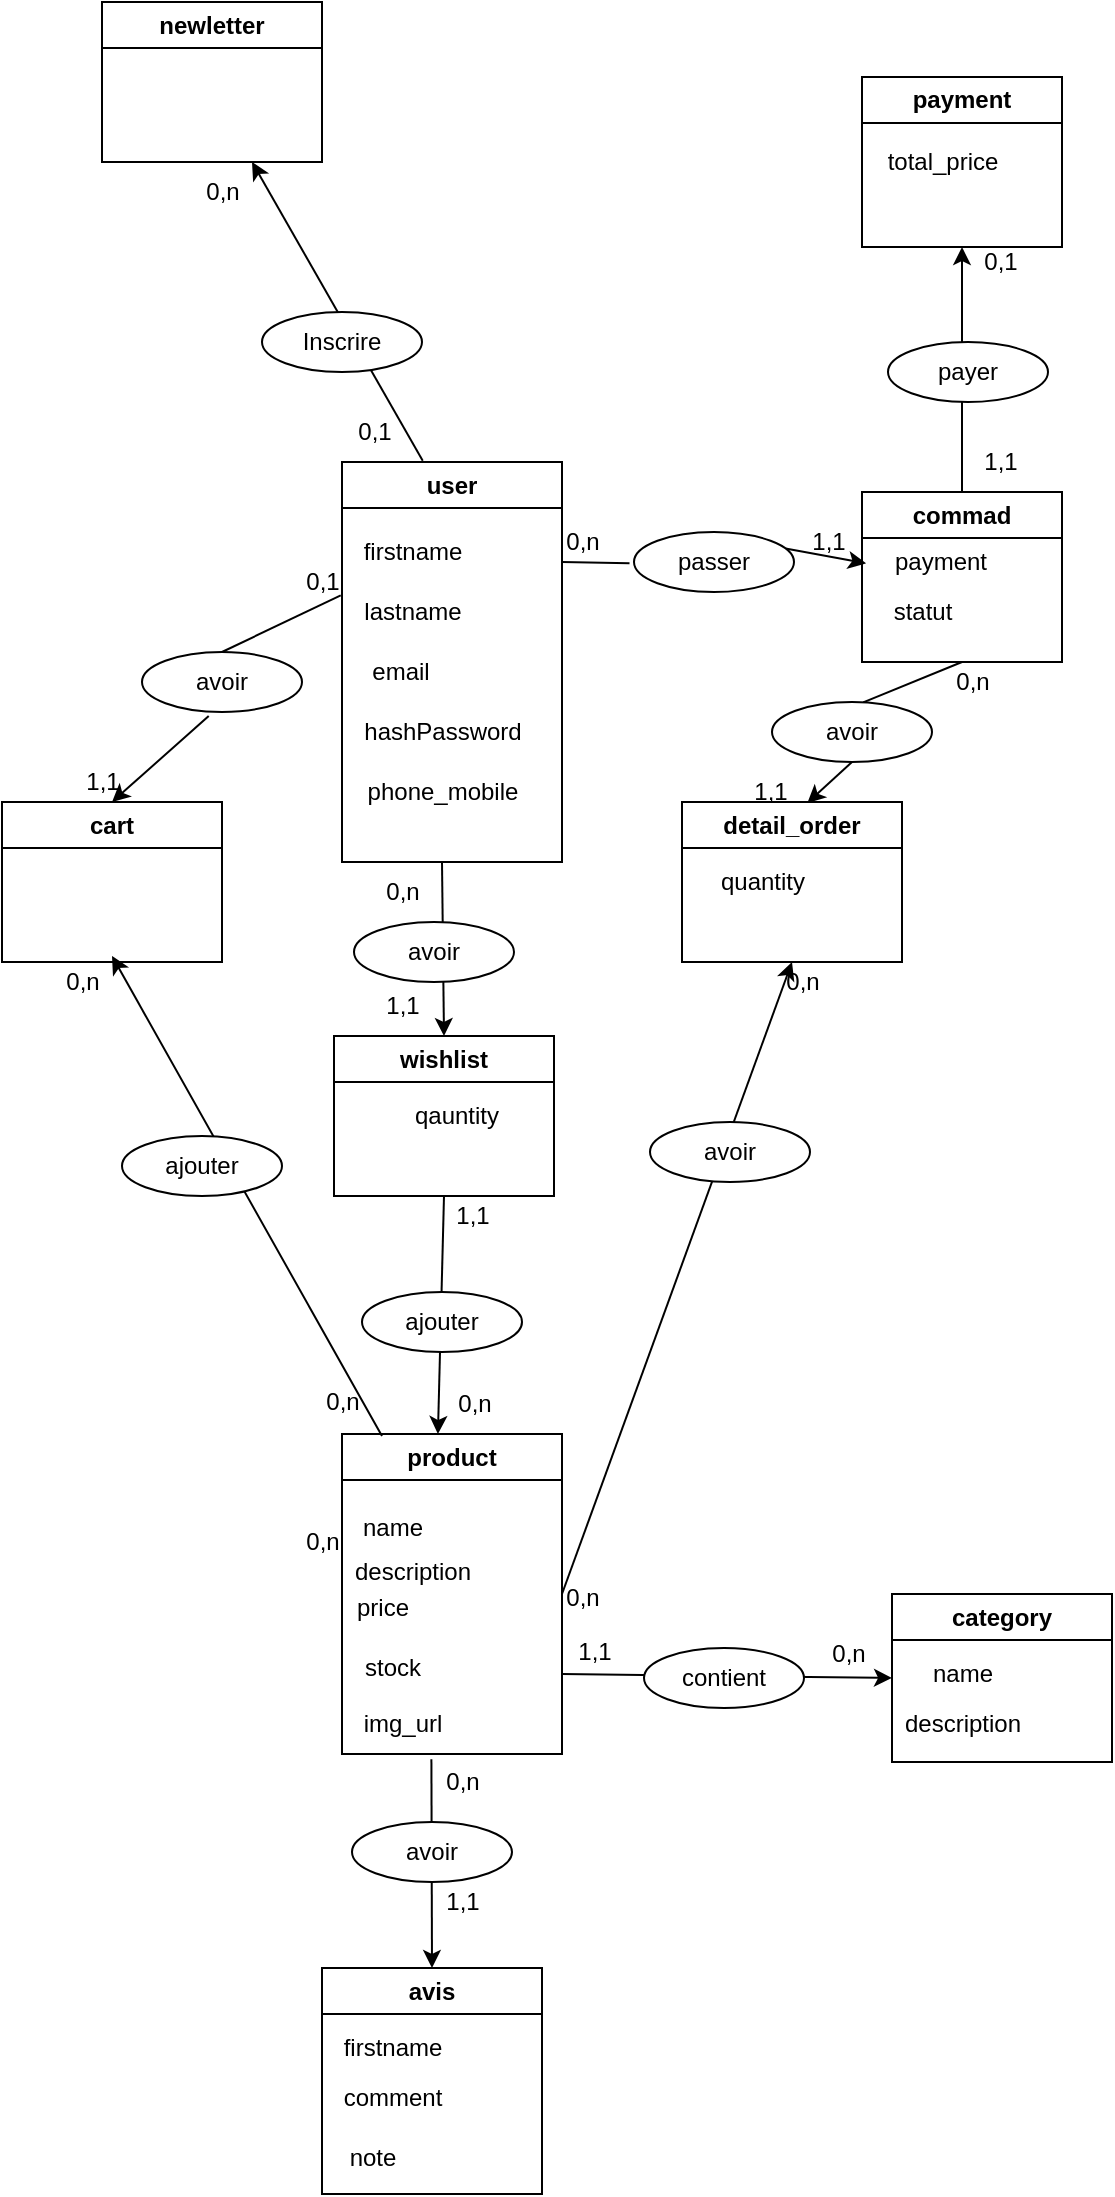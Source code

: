 <mxfile>
    <diagram id="CvfjHtEUOFNY8NPiG7nD" name="MCD">
        <mxGraphModel dx="406" dy="306" grid="1" gridSize="10" guides="1" tooltips="1" connect="1" arrows="1" fold="1" page="1" pageScale="1" pageWidth="850" pageHeight="1100" math="0" shadow="0">
            <root>
                <mxCell id="0"/>
                <mxCell id="1" parent="0"/>
                <mxCell id="Lv0Er9b2tTkbLk1As1dQ-1" value="user" style="swimlane;whiteSpace=wrap;html=1;" parent="1" vertex="1">
                    <mxGeometry x="341" y="230" width="110" height="200" as="geometry"/>
                </mxCell>
                <mxCell id="Lv0Er9b2tTkbLk1As1dQ-2" value="firstname" style="text;html=1;align=center;verticalAlign=middle;resizable=0;points=[];autosize=1;strokeColor=none;fillColor=none;" parent="Lv0Er9b2tTkbLk1As1dQ-1" vertex="1">
                    <mxGeometry y="30" width="70" height="30" as="geometry"/>
                </mxCell>
                <mxCell id="Lv0Er9b2tTkbLk1As1dQ-3" value="lastname" style="text;html=1;align=center;verticalAlign=middle;resizable=0;points=[];autosize=1;strokeColor=none;fillColor=none;" parent="Lv0Er9b2tTkbLk1As1dQ-1" vertex="1">
                    <mxGeometry y="60" width="70" height="30" as="geometry"/>
                </mxCell>
                <mxCell id="Lv0Er9b2tTkbLk1As1dQ-4" value="email" style="text;html=1;align=center;verticalAlign=middle;resizable=0;points=[];autosize=1;strokeColor=none;fillColor=none;" parent="Lv0Er9b2tTkbLk1As1dQ-1" vertex="1">
                    <mxGeometry x="4" y="90" width="50" height="30" as="geometry"/>
                </mxCell>
                <mxCell id="Lv0Er9b2tTkbLk1As1dQ-5" value="hashPassword" style="text;html=1;align=center;verticalAlign=middle;resizable=0;points=[];autosize=1;strokeColor=none;fillColor=none;" parent="Lv0Er9b2tTkbLk1As1dQ-1" vertex="1">
                    <mxGeometry y="120" width="100" height="30" as="geometry"/>
                </mxCell>
                <mxCell id="Lv0Er9b2tTkbLk1As1dQ-6" value="phone_mobile" style="text;html=1;align=center;verticalAlign=middle;resizable=0;points=[];autosize=1;strokeColor=none;fillColor=none;" parent="Lv0Er9b2tTkbLk1As1dQ-1" vertex="1">
                    <mxGeometry y="150" width="100" height="30" as="geometry"/>
                </mxCell>
                <mxCell id="Lv0Er9b2tTkbLk1As1dQ-7" value="newletter" style="swimlane;whiteSpace=wrap;html=1;startSize=23;" parent="1" vertex="1">
                    <mxGeometry x="221" width="110" height="80" as="geometry"/>
                </mxCell>
                <mxCell id="Lv0Er9b2tTkbLk1As1dQ-14" value="" style="endArrow=classic;html=1;exitX=0.367;exitY=-0.003;exitDx=0;exitDy=0;exitPerimeter=0;entryX=0.5;entryY=1;entryDx=0;entryDy=0;" parent="1" source="Lv0Er9b2tTkbLk1As1dQ-1" edge="1">
                    <mxGeometry width="50" height="50" relative="1" as="geometry">
                        <mxPoint x="311" y="130" as="sourcePoint"/>
                        <mxPoint x="296" y="80" as="targetPoint"/>
                    </mxGeometry>
                </mxCell>
                <mxCell id="Lv0Er9b2tTkbLk1As1dQ-16" value="0,1" style="text;html=1;align=center;verticalAlign=middle;resizable=0;points=[];autosize=1;strokeColor=none;fillColor=none;" parent="1" vertex="1">
                    <mxGeometry x="337" y="200" width="40" height="30" as="geometry"/>
                </mxCell>
                <mxCell id="Lv0Er9b2tTkbLk1As1dQ-17" value="0,n" style="text;html=1;align=center;verticalAlign=middle;resizable=0;points=[];autosize=1;strokeColor=none;fillColor=none;" parent="1" vertex="1">
                    <mxGeometry x="261" y="80" width="40" height="30" as="geometry"/>
                </mxCell>
                <mxCell id="Lv0Er9b2tTkbLk1As1dQ-20" value="commad" style="swimlane;whiteSpace=wrap;html=1;startSize=23;" parent="1" vertex="1">
                    <mxGeometry x="601" y="245" width="100" height="85" as="geometry"/>
                </mxCell>
                <mxCell id="Lv0Er9b2tTkbLk1As1dQ-21" value="payment" style="text;html=1;align=center;verticalAlign=middle;resizable=0;points=[];autosize=1;strokeColor=none;fillColor=none;" parent="1" vertex="1">
                    <mxGeometry x="605" y="265" width="70" height="30" as="geometry"/>
                </mxCell>
                <mxCell id="Lv0Er9b2tTkbLk1As1dQ-22" value="statut" style="text;html=1;align=center;verticalAlign=middle;resizable=0;points=[];autosize=1;strokeColor=none;fillColor=none;" parent="1" vertex="1">
                    <mxGeometry x="606" y="290" width="50" height="30" as="geometry"/>
                </mxCell>
                <mxCell id="Lv0Er9b2tTkbLk1As1dQ-24" value="" style="endArrow=classic;html=1;entryX=-0.028;entryY=0.522;entryDx=0;entryDy=0;entryPerimeter=0;exitX=1;exitY=0.25;exitDx=0;exitDy=0;startArrow=none;" parent="1" source="N1LRHJ8-8XwG6mAaGwfK-13" target="Lv0Er9b2tTkbLk1As1dQ-21" edge="1">
                    <mxGeometry width="50" height="50" relative="1" as="geometry">
                        <mxPoint x="371" y="350" as="sourcePoint"/>
                        <mxPoint x="421" y="300" as="targetPoint"/>
                    </mxGeometry>
                </mxCell>
                <mxCell id="Lv0Er9b2tTkbLk1As1dQ-25" value="detail_order" style="swimlane;whiteSpace=wrap;html=1;startSize=23;" parent="1" vertex="1">
                    <mxGeometry x="511" y="400" width="110" height="80" as="geometry"/>
                </mxCell>
                <mxCell id="Lv0Er9b2tTkbLk1As1dQ-26" value="0,n" style="text;html=1;align=center;verticalAlign=middle;resizable=0;points=[];autosize=1;strokeColor=none;fillColor=none;" parent="1" vertex="1">
                    <mxGeometry x="441" y="255" width="40" height="30" as="geometry"/>
                </mxCell>
                <mxCell id="TKvOoq7Yk5l7cbyG8qmb-8" value="" style="edgeStyle=none;html=1;exitX=0.5;exitY=0;exitDx=0;exitDy=0;entryX=0.5;entryY=1;entryDx=0;entryDy=0;" parent="1" source="Lv0Er9b2tTkbLk1As1dQ-20" target="TKvOoq7Yk5l7cbyG8qmb-7" edge="1">
                    <mxGeometry relative="1" as="geometry"/>
                </mxCell>
                <mxCell id="Lv0Er9b2tTkbLk1As1dQ-27" value="1,1" style="text;html=1;align=center;verticalAlign=middle;resizable=0;points=[];autosize=1;strokeColor=none;fillColor=none;" parent="1" vertex="1">
                    <mxGeometry x="564" y="255" width="40" height="30" as="geometry"/>
                </mxCell>
                <mxCell id="Lv0Er9b2tTkbLk1As1dQ-28" value="" style="endArrow=classic;html=1;entryX=0.57;entryY=0.006;entryDx=0;entryDy=0;exitX=0.5;exitY=1;exitDx=0;exitDy=0;entryPerimeter=0;startArrow=none;" parent="1" source="N1LRHJ8-8XwG6mAaGwfK-12" target="Lv0Er9b2tTkbLk1As1dQ-25" edge="1">
                    <mxGeometry width="50" height="50" relative="1" as="geometry">
                        <mxPoint x="371" y="440" as="sourcePoint"/>
                        <mxPoint x="421" y="390" as="targetPoint"/>
                    </mxGeometry>
                </mxCell>
                <mxCell id="Lv0Er9b2tTkbLk1As1dQ-29" value="quantity" style="text;html=1;align=center;verticalAlign=middle;resizable=0;points=[];autosize=1;strokeColor=none;fillColor=none;" parent="1" vertex="1">
                    <mxGeometry x="516" y="425" width="70" height="30" as="geometry"/>
                </mxCell>
                <mxCell id="Lv0Er9b2tTkbLk1As1dQ-30" value="0,n" style="text;html=1;align=center;verticalAlign=middle;resizable=0;points=[];autosize=1;strokeColor=none;fillColor=none;" parent="1" vertex="1">
                    <mxGeometry x="636" y="325" width="40" height="30" as="geometry"/>
                </mxCell>
                <mxCell id="Lv0Er9b2tTkbLk1As1dQ-31" value="1,1" style="text;html=1;align=center;verticalAlign=middle;resizable=0;points=[];autosize=1;strokeColor=none;fillColor=none;" parent="1" vertex="1">
                    <mxGeometry x="535" y="380" width="40" height="30" as="geometry"/>
                </mxCell>
                <mxCell id="Lv0Er9b2tTkbLk1As1dQ-32" value="wishlist" style="swimlane;whiteSpace=wrap;html=1;startSize=23;" parent="1" vertex="1">
                    <mxGeometry x="337" y="517" width="110" height="80" as="geometry"/>
                </mxCell>
                <mxCell id="Lv0Er9b2tTkbLk1As1dQ-33" value="" style="endArrow=classic;html=1;entryX=0.5;entryY=0;entryDx=0;entryDy=0;" parent="1" target="Lv0Er9b2tTkbLk1As1dQ-32" edge="1">
                    <mxGeometry width="50" height="50" relative="1" as="geometry">
                        <mxPoint x="391" y="430" as="sourcePoint"/>
                        <mxPoint x="421" y="270" as="targetPoint"/>
                    </mxGeometry>
                </mxCell>
                <mxCell id="Lv0Er9b2tTkbLk1As1dQ-34" value="0,n" style="text;html=1;align=center;verticalAlign=middle;resizable=0;points=[];autosize=1;strokeColor=none;fillColor=none;" parent="1" vertex="1">
                    <mxGeometry x="351" y="430" width="40" height="30" as="geometry"/>
                </mxCell>
                <mxCell id="Lv0Er9b2tTkbLk1As1dQ-35" value="1,1" style="text;html=1;align=center;verticalAlign=middle;resizable=0;points=[];autosize=1;strokeColor=none;fillColor=none;" parent="1" vertex="1">
                    <mxGeometry x="351" y="487" width="40" height="30" as="geometry"/>
                </mxCell>
                <mxCell id="Lv0Er9b2tTkbLk1As1dQ-36" value="qauntity" style="text;html=1;align=center;verticalAlign=middle;resizable=0;points=[];autosize=1;strokeColor=none;fillColor=none;" parent="1" vertex="1">
                    <mxGeometry x="363" y="542" width="70" height="30" as="geometry"/>
                </mxCell>
                <mxCell id="Lv0Er9b2tTkbLk1As1dQ-37" value="product" style="swimlane;whiteSpace=wrap;html=1;startSize=23;" parent="1" vertex="1">
                    <mxGeometry x="341" y="716" width="110" height="160" as="geometry"/>
                </mxCell>
                <mxCell id="Lv0Er9b2tTkbLk1As1dQ-40" value="description" style="text;html=1;align=center;verticalAlign=middle;resizable=0;points=[];autosize=1;strokeColor=none;fillColor=none;" parent="Lv0Er9b2tTkbLk1As1dQ-37" vertex="1">
                    <mxGeometry x="-5" y="54" width="80" height="30" as="geometry"/>
                </mxCell>
                <mxCell id="Lv0Er9b2tTkbLk1As1dQ-41" value="price" style="text;html=1;align=center;verticalAlign=middle;resizable=0;points=[];autosize=1;strokeColor=none;fillColor=none;" parent="Lv0Er9b2tTkbLk1As1dQ-37" vertex="1">
                    <mxGeometry x="-5" y="72" width="50" height="30" as="geometry"/>
                </mxCell>
                <mxCell id="Lv0Er9b2tTkbLk1As1dQ-38" value="" style="endArrow=classic;html=1;exitX=0.5;exitY=1;exitDx=0;exitDy=0;entryX=0.436;entryY=0;entryDx=0;entryDy=0;entryPerimeter=0;" parent="1" source="Lv0Er9b2tTkbLk1As1dQ-32" target="Lv0Er9b2tTkbLk1As1dQ-37" edge="1">
                    <mxGeometry width="50" height="50" relative="1" as="geometry">
                        <mxPoint x="465" y="587" as="sourcePoint"/>
                        <mxPoint x="435" y="687" as="targetPoint"/>
                    </mxGeometry>
                </mxCell>
                <mxCell id="Lv0Er9b2tTkbLk1As1dQ-39" value="name" style="text;html=1;align=center;verticalAlign=middle;resizable=0;points=[];autosize=1;strokeColor=none;fillColor=none;" parent="1" vertex="1">
                    <mxGeometry x="341" y="748" width="50" height="30" as="geometry"/>
                </mxCell>
                <mxCell id="Lv0Er9b2tTkbLk1As1dQ-43" value="stock" style="text;html=1;align=center;verticalAlign=middle;resizable=0;points=[];autosize=1;strokeColor=none;fillColor=none;" parent="1" vertex="1">
                    <mxGeometry x="341" y="818" width="50" height="30" as="geometry"/>
                </mxCell>
                <mxCell id="Lv0Er9b2tTkbLk1As1dQ-44" value="img_url" style="text;html=1;align=center;verticalAlign=middle;resizable=0;points=[];autosize=1;strokeColor=none;fillColor=none;" parent="1" vertex="1">
                    <mxGeometry x="341" y="846" width="60" height="30" as="geometry"/>
                </mxCell>
                <mxCell id="Lv0Er9b2tTkbLk1As1dQ-45" value="" style="endArrow=classic;html=1;exitX=1;exitY=0.5;exitDx=0;exitDy=0;entryX=0.5;entryY=1;entryDx=0;entryDy=0;" parent="1" source="Lv0Er9b2tTkbLk1As1dQ-37" target="Lv0Er9b2tTkbLk1As1dQ-25" edge="1">
                    <mxGeometry width="50" height="50" relative="1" as="geometry">
                        <mxPoint x="371" y="530" as="sourcePoint"/>
                        <mxPoint x="421" y="480" as="targetPoint"/>
                    </mxGeometry>
                </mxCell>
                <mxCell id="Lv0Er9b2tTkbLk1As1dQ-46" value="1,1" style="text;html=1;align=center;verticalAlign=middle;resizable=0;points=[];autosize=1;strokeColor=none;fillColor=none;" parent="1" vertex="1">
                    <mxGeometry x="386" y="592" width="40" height="30" as="geometry"/>
                </mxCell>
                <mxCell id="Lv0Er9b2tTkbLk1As1dQ-47" value="0,n" style="text;html=1;align=center;verticalAlign=middle;resizable=0;points=[];autosize=1;strokeColor=none;fillColor=none;" parent="1" vertex="1">
                    <mxGeometry x="387" y="686" width="40" height="30" as="geometry"/>
                </mxCell>
                <mxCell id="Lv0Er9b2tTkbLk1As1dQ-48" value="0,n" style="text;html=1;align=center;verticalAlign=middle;resizable=0;points=[];autosize=1;strokeColor=none;fillColor=none;" parent="1" vertex="1">
                    <mxGeometry x="441" y="783" width="40" height="30" as="geometry"/>
                </mxCell>
                <mxCell id="Lv0Er9b2tTkbLk1As1dQ-49" value="0,n" style="text;html=1;align=center;verticalAlign=middle;resizable=0;points=[];autosize=1;strokeColor=none;fillColor=none;" parent="1" vertex="1">
                    <mxGeometry x="551" y="475" width="40" height="30" as="geometry"/>
                </mxCell>
                <mxCell id="Lv0Er9b2tTkbLk1As1dQ-53" value="cart" style="swimlane;whiteSpace=wrap;html=1;startSize=23;" parent="1" vertex="1">
                    <mxGeometry x="171" y="400" width="110" height="80" as="geometry"/>
                </mxCell>
                <mxCell id="Lv0Er9b2tTkbLk1As1dQ-54" value="" style="endArrow=classic;html=1;entryX=0.5;entryY=0;entryDx=0;entryDy=0;exitX=0.417;exitY=1.067;exitDx=0;exitDy=0;exitPerimeter=0;startArrow=none;" parent="1" source="N1LRHJ8-8XwG6mAaGwfK-14" target="Lv0Er9b2tTkbLk1As1dQ-53" edge="1">
                    <mxGeometry width="50" height="50" relative="1" as="geometry">
                        <mxPoint x="371" y="540" as="sourcePoint"/>
                        <mxPoint x="421" y="490" as="targetPoint"/>
                    </mxGeometry>
                </mxCell>
                <mxCell id="Lv0Er9b2tTkbLk1As1dQ-55" value="0,1" style="text;html=1;align=center;verticalAlign=middle;resizable=0;points=[];autosize=1;strokeColor=none;fillColor=none;" parent="1" vertex="1">
                    <mxGeometry x="311" y="275" width="40" height="30" as="geometry"/>
                </mxCell>
                <mxCell id="Lv0Er9b2tTkbLk1As1dQ-56" value="1,1" style="text;html=1;align=center;verticalAlign=middle;resizable=0;points=[];autosize=1;strokeColor=none;fillColor=none;" parent="1" vertex="1">
                    <mxGeometry x="201" y="375" width="40" height="30" as="geometry"/>
                </mxCell>
                <mxCell id="Lv0Er9b2tTkbLk1As1dQ-58" value="" style="endArrow=classic;html=1;entryX=0.5;entryY=1;entryDx=0;entryDy=0;" parent="1" edge="1">
                    <mxGeometry width="50" height="50" relative="1" as="geometry">
                        <mxPoint x="361" y="717" as="sourcePoint"/>
                        <mxPoint x="226" y="477" as="targetPoint"/>
                    </mxGeometry>
                </mxCell>
                <mxCell id="Lv0Er9b2tTkbLk1As1dQ-59" value="0,n" style="text;html=1;align=center;verticalAlign=middle;resizable=0;points=[];autosize=1;strokeColor=none;fillColor=none;" parent="1" vertex="1">
                    <mxGeometry x="321" y="685" width="40" height="30" as="geometry"/>
                </mxCell>
                <mxCell id="Lv0Er9b2tTkbLk1As1dQ-60" value="0,n" style="text;html=1;align=center;verticalAlign=middle;resizable=0;points=[];autosize=1;strokeColor=none;fillColor=none;" parent="1" vertex="1">
                    <mxGeometry x="191" y="475" width="40" height="30" as="geometry"/>
                </mxCell>
                <mxCell id="Lv0Er9b2tTkbLk1As1dQ-65" value="0,n" style="text;html=1;align=center;verticalAlign=middle;resizable=0;points=[];autosize=1;strokeColor=none;fillColor=none;" parent="1" vertex="1">
                    <mxGeometry x="311" y="755" width="40" height="30" as="geometry"/>
                </mxCell>
                <mxCell id="Lv0Er9b2tTkbLk1As1dQ-67" value="avis" style="swimlane;whiteSpace=wrap;html=1;startSize=23;" parent="1" vertex="1">
                    <mxGeometry x="331" y="983" width="110" height="113" as="geometry"/>
                </mxCell>
                <mxCell id="Lv0Er9b2tTkbLk1As1dQ-72" value="firstname" style="text;html=1;align=center;verticalAlign=middle;resizable=0;points=[];autosize=1;strokeColor=none;fillColor=none;" parent="Lv0Er9b2tTkbLk1As1dQ-67" vertex="1">
                    <mxGeometry y="25" width="70" height="30" as="geometry"/>
                </mxCell>
                <mxCell id="Lv0Er9b2tTkbLk1As1dQ-73" value="comment" style="text;html=1;align=center;verticalAlign=middle;resizable=0;points=[];autosize=1;strokeColor=none;fillColor=none;" parent="Lv0Er9b2tTkbLk1As1dQ-67" vertex="1">
                    <mxGeometry y="50" width="70" height="30" as="geometry"/>
                </mxCell>
                <mxCell id="Lv0Er9b2tTkbLk1As1dQ-74" value="note" style="text;html=1;align=center;verticalAlign=middle;resizable=0;points=[];autosize=1;strokeColor=none;fillColor=none;" parent="Lv0Er9b2tTkbLk1As1dQ-67" vertex="1">
                    <mxGeometry y="80" width="50" height="30" as="geometry"/>
                </mxCell>
                <mxCell id="Lv0Er9b2tTkbLk1As1dQ-69" value="" style="endArrow=classic;html=1;exitX=0.745;exitY=1.089;exitDx=0;exitDy=0;exitPerimeter=0;entryX=0.5;entryY=0;entryDx=0;entryDy=0;" parent="1" source="Lv0Er9b2tTkbLk1As1dQ-44" target="Lv0Er9b2tTkbLk1As1dQ-67" edge="1">
                    <mxGeometry width="50" height="50" relative="1" as="geometry">
                        <mxPoint x="371" y="1020" as="sourcePoint"/>
                        <mxPoint x="421" y="970" as="targetPoint"/>
                    </mxGeometry>
                </mxCell>
                <mxCell id="Lv0Er9b2tTkbLk1As1dQ-70" value="0,n" style="text;html=1;align=center;verticalAlign=middle;resizable=0;points=[];autosize=1;strokeColor=none;fillColor=none;" parent="1" vertex="1">
                    <mxGeometry x="381" y="875" width="40" height="30" as="geometry"/>
                </mxCell>
                <mxCell id="Lv0Er9b2tTkbLk1As1dQ-71" value="1,1" style="text;html=1;align=center;verticalAlign=middle;resizable=0;points=[];autosize=1;strokeColor=none;fillColor=none;" parent="1" vertex="1">
                    <mxGeometry x="381" y="935" width="40" height="30" as="geometry"/>
                </mxCell>
                <mxCell id="2" value="category" style="swimlane;whiteSpace=wrap;html=1;startSize=23;" parent="1" vertex="1">
                    <mxGeometry x="616" y="796" width="110" height="84" as="geometry"/>
                </mxCell>
                <mxCell id="3" value="name" style="text;html=1;align=center;verticalAlign=middle;resizable=0;points=[];autosize=1;strokeColor=none;fillColor=none;" parent="2" vertex="1">
                    <mxGeometry x="10" y="25" width="50" height="30" as="geometry"/>
                </mxCell>
                <mxCell id="4" value="description" style="text;html=1;align=center;verticalAlign=middle;resizable=0;points=[];autosize=1;strokeColor=none;fillColor=none;" parent="2" vertex="1">
                    <mxGeometry x="-5" y="50" width="80" height="30" as="geometry"/>
                </mxCell>
                <mxCell id="6" value="" style="endArrow=classic;html=1;entryX=0;entryY=0.5;entryDx=0;entryDy=0;exitX=1;exitY=0.75;exitDx=0;exitDy=0;" parent="1" source="Lv0Er9b2tTkbLk1As1dQ-37" target="2" edge="1">
                    <mxGeometry width="50" height="50" relative="1" as="geometry">
                        <mxPoint x="361" y="900" as="sourcePoint"/>
                        <mxPoint x="411" y="850" as="targetPoint"/>
                    </mxGeometry>
                </mxCell>
                <mxCell id="7" value="0,n" style="text;html=1;align=center;verticalAlign=middle;resizable=0;points=[];autosize=1;strokeColor=none;fillColor=none;" parent="1" vertex="1">
                    <mxGeometry x="574" y="811" width="40" height="30" as="geometry"/>
                </mxCell>
                <mxCell id="0WFxUsDukGwvjca6wQdN-7" value="1,1" style="text;html=1;align=center;verticalAlign=middle;resizable=0;points=[];autosize=1;strokeColor=none;fillColor=none;" parent="1" vertex="1">
                    <mxGeometry x="447" y="810" width="40" height="30" as="geometry"/>
                </mxCell>
                <mxCell id="N1LRHJ8-8XwG6mAaGwfK-7" value="avoir" style="ellipse;whiteSpace=wrap;html=1;" parent="1" vertex="1">
                    <mxGeometry x="346" y="910" width="80" height="30" as="geometry"/>
                </mxCell>
                <mxCell id="N1LRHJ8-8XwG6mAaGwfK-9" value="ajouter" style="ellipse;whiteSpace=wrap;html=1;" parent="1" vertex="1">
                    <mxGeometry x="231" y="567" width="80" height="30" as="geometry"/>
                </mxCell>
                <mxCell id="N1LRHJ8-8XwG6mAaGwfK-10" value="ajouter" style="ellipse;whiteSpace=wrap;html=1;" parent="1" vertex="1">
                    <mxGeometry x="351" y="645" width="80" height="30" as="geometry"/>
                </mxCell>
                <mxCell id="N1LRHJ8-8XwG6mAaGwfK-11" value="avoir" style="ellipse;whiteSpace=wrap;html=1;" parent="1" vertex="1">
                    <mxGeometry x="495" y="560" width="80" height="30" as="geometry"/>
                </mxCell>
                <mxCell id="N1LRHJ8-8XwG6mAaGwfK-15" value="Inscrire" style="ellipse;whiteSpace=wrap;html=1;" parent="1" vertex="1">
                    <mxGeometry x="301" y="155" width="80" height="30" as="geometry"/>
                </mxCell>
                <mxCell id="N1LRHJ8-8XwG6mAaGwfK-16" value="" style="endArrow=none;html=1;entryX=0.5;entryY=0;entryDx=0;entryDy=0;exitX=-0.009;exitY=0.222;exitDx=0;exitDy=0;exitPerimeter=0;" parent="1" source="Lv0Er9b2tTkbLk1As1dQ-3" target="N1LRHJ8-8XwG6mAaGwfK-14" edge="1">
                    <mxGeometry width="50" height="50" relative="1" as="geometry">
                        <mxPoint x="340.37" y="296.66" as="sourcePoint"/>
                        <mxPoint x="226" y="400" as="targetPoint"/>
                    </mxGeometry>
                </mxCell>
                <mxCell id="N1LRHJ8-8XwG6mAaGwfK-14" value="avoir" style="ellipse;whiteSpace=wrap;html=1;" parent="1" vertex="1">
                    <mxGeometry x="241" y="325" width="80" height="30" as="geometry"/>
                </mxCell>
                <mxCell id="N1LRHJ8-8XwG6mAaGwfK-18" value="" style="endArrow=none;html=1;entryX=-0.028;entryY=0.522;entryDx=0;entryDy=0;entryPerimeter=0;exitX=1;exitY=0.25;exitDx=0;exitDy=0;" parent="1" source="Lv0Er9b2tTkbLk1As1dQ-1" target="N1LRHJ8-8XwG6mAaGwfK-13" edge="1">
                    <mxGeometry width="50" height="50" relative="1" as="geometry">
                        <mxPoint x="451" y="280" as="sourcePoint"/>
                        <mxPoint x="603.04" y="280.66" as="targetPoint"/>
                    </mxGeometry>
                </mxCell>
                <mxCell id="N1LRHJ8-8XwG6mAaGwfK-13" value="passer" style="ellipse;whiteSpace=wrap;html=1;" parent="1" vertex="1">
                    <mxGeometry x="487" y="265" width="80" height="30" as="geometry"/>
                </mxCell>
                <mxCell id="N1LRHJ8-8XwG6mAaGwfK-19" value="" style="endArrow=none;html=1;entryX=0.57;entryY=0.006;entryDx=0;entryDy=0;exitX=0.5;exitY=1;exitDx=0;exitDy=0;entryPerimeter=0;" parent="1" source="Lv0Er9b2tTkbLk1As1dQ-20" target="N1LRHJ8-8XwG6mAaGwfK-12" edge="1">
                    <mxGeometry width="50" height="50" relative="1" as="geometry">
                        <mxPoint x="651" y="330" as="sourcePoint"/>
                        <mxPoint x="573.7" y="400.48" as="targetPoint"/>
                    </mxGeometry>
                </mxCell>
                <mxCell id="N1LRHJ8-8XwG6mAaGwfK-12" value="avoir" style="ellipse;whiteSpace=wrap;html=1;" parent="1" vertex="1">
                    <mxGeometry x="556" y="350" width="80" height="30" as="geometry"/>
                </mxCell>
                <mxCell id="N1LRHJ8-8XwG6mAaGwfK-21" value="contient" style="ellipse;whiteSpace=wrap;html=1;" parent="1" vertex="1">
                    <mxGeometry x="492" y="823" width="80" height="30" as="geometry"/>
                </mxCell>
                <mxCell id="N1LRHJ8-8XwG6mAaGwfK-22" value="avoir" style="ellipse;whiteSpace=wrap;html=1;" parent="1" vertex="1">
                    <mxGeometry x="347" y="460" width="80" height="30" as="geometry"/>
                </mxCell>
                <mxCell id="TKvOoq7Yk5l7cbyG8qmb-7" value="payment" style="swimlane;whiteSpace=wrap;html=1;startSize=23;" parent="1" vertex="1">
                    <mxGeometry x="601" y="37.5" width="100" height="85" as="geometry"/>
                </mxCell>
                <mxCell id="TKvOoq7Yk5l7cbyG8qmb-13" value="total_price" style="text;html=1;align=center;verticalAlign=middle;resizable=0;points=[];autosize=1;strokeColor=none;fillColor=none;" parent="TKvOoq7Yk5l7cbyG8qmb-7" vertex="1">
                    <mxGeometry y="27.5" width="80" height="30" as="geometry"/>
                </mxCell>
                <mxCell id="TKvOoq7Yk5l7cbyG8qmb-9" value="payer" style="ellipse;whiteSpace=wrap;html=1;" parent="1" vertex="1">
                    <mxGeometry x="614" y="170" width="80" height="30" as="geometry"/>
                </mxCell>
                <mxCell id="TKvOoq7Yk5l7cbyG8qmb-10" value="1,1" style="text;html=1;align=center;verticalAlign=middle;resizable=0;points=[];autosize=1;strokeColor=none;fillColor=none;" parent="1" vertex="1">
                    <mxGeometry x="650" y="215" width="40" height="30" as="geometry"/>
                </mxCell>
                <mxCell id="TKvOoq7Yk5l7cbyG8qmb-12" value="0,1" style="text;html=1;align=center;verticalAlign=middle;resizable=0;points=[];autosize=1;strokeColor=none;fillColor=none;" parent="1" vertex="1">
                    <mxGeometry x="650" y="115" width="40" height="30" as="geometry"/>
                </mxCell>
            </root>
        </mxGraphModel>
    </diagram>
    <diagram name="MPD" id="3AWbEABawdYKvhhRtkfU">
        <mxGraphModel dx="406" dy="306" grid="1" gridSize="10" guides="1" tooltips="1" connect="1" arrows="1" fold="1" page="1" pageScale="1" pageWidth="850" pageHeight="1100" math="0" shadow="0">
            <root>
                <mxCell id="6nwYWtiXRFRDtBGKJxEg-0"/>
                <mxCell id="6nwYWtiXRFRDtBGKJxEg-1" parent="6nwYWtiXRFRDtBGKJxEg-0"/>
                <mxCell id="6nwYWtiXRFRDtBGKJxEg-2" value="user" style="swimlane;whiteSpace=wrap;html=1;" parent="6nwYWtiXRFRDtBGKJxEg-1" vertex="1">
                    <mxGeometry x="300" y="235" width="110" height="200" as="geometry"/>
                </mxCell>
                <mxCell id="6nwYWtiXRFRDtBGKJxEg-3" value="firstname" style="text;html=1;align=center;verticalAlign=middle;resizable=0;points=[];autosize=1;strokeColor=none;fillColor=none;" parent="6nwYWtiXRFRDtBGKJxEg-2" vertex="1">
                    <mxGeometry y="45" width="70" height="30" as="geometry"/>
                </mxCell>
                <mxCell id="6nwYWtiXRFRDtBGKJxEg-4" value="lastname" style="text;html=1;align=center;verticalAlign=middle;resizable=0;points=[];autosize=1;strokeColor=none;fillColor=none;" parent="6nwYWtiXRFRDtBGKJxEg-2" vertex="1">
                    <mxGeometry y="70" width="70" height="30" as="geometry"/>
                </mxCell>
                <mxCell id="6nwYWtiXRFRDtBGKJxEg-5" value="email" style="text;html=1;align=center;verticalAlign=middle;resizable=0;points=[];autosize=1;strokeColor=none;fillColor=none;" parent="6nwYWtiXRFRDtBGKJxEg-2" vertex="1">
                    <mxGeometry x="1" y="94" width="50" height="30" as="geometry"/>
                </mxCell>
                <mxCell id="6nwYWtiXRFRDtBGKJxEg-6" value="hashPassword" style="text;html=1;align=center;verticalAlign=middle;resizable=0;points=[];autosize=1;strokeColor=none;fillColor=none;" parent="6nwYWtiXRFRDtBGKJxEg-2" vertex="1">
                    <mxGeometry y="120" width="100" height="30" as="geometry"/>
                </mxCell>
                <mxCell id="6nwYWtiXRFRDtBGKJxEg-7" value="phone_mobile" style="text;html=1;align=center;verticalAlign=middle;resizable=0;points=[];autosize=1;strokeColor=none;fillColor=none;" parent="6nwYWtiXRFRDtBGKJxEg-2" vertex="1">
                    <mxGeometry y="150" width="100" height="30" as="geometry"/>
                </mxCell>
                <mxCell id="KrLnZW23wrya4tjryXH2-14" value="id" style="text;html=1;align=center;verticalAlign=middle;resizable=0;points=[];autosize=1;strokeColor=none;fillColor=none;" parent="6nwYWtiXRFRDtBGKJxEg-2" vertex="1">
                    <mxGeometry y="25" width="30" height="30" as="geometry"/>
                </mxCell>
                <mxCell id="6nwYWtiXRFRDtBGKJxEg-8" value="newletter" style="swimlane;whiteSpace=wrap;html=1;startSize=23;" parent="6nwYWtiXRFRDtBGKJxEg-1" vertex="1">
                    <mxGeometry x="200" y="5" width="110" height="120" as="geometry"/>
                </mxCell>
                <mxCell id="KrLnZW23wrya4tjryXH2-18" value="id" style="text;html=1;align=center;verticalAlign=middle;resizable=0;points=[];autosize=1;strokeColor=none;fillColor=none;" parent="6nwYWtiXRFRDtBGKJxEg-8" vertex="1">
                    <mxGeometry x="10" y="35" width="30" height="30" as="geometry"/>
                </mxCell>
                <mxCell id="6nwYWtiXRFRDtBGKJxEg-20" value="command" style="swimlane;whiteSpace=wrap;html=1;startSize=23;" parent="6nwYWtiXRFRDtBGKJxEg-1" vertex="1">
                    <mxGeometry x="480" y="252" width="100" height="98" as="geometry"/>
                </mxCell>
                <mxCell id="Nch3IXGT_WikVMm_Mk6D-3" value="payment_id" style="text;html=1;align=center;verticalAlign=middle;resizable=0;points=[];autosize=1;strokeColor=none;fillColor=none;" parent="6nwYWtiXRFRDtBGKJxEg-20" vertex="1">
                    <mxGeometry y="68" width="90" height="30" as="geometry"/>
                </mxCell>
                <mxCell id="6nwYWtiXRFRDtBGKJxEg-21" value="payment" style="text;html=1;align=center;verticalAlign=middle;resizable=0;points=[];autosize=1;strokeColor=none;fillColor=none;" parent="6nwYWtiXRFRDtBGKJxEg-1" vertex="1">
                    <mxGeometry x="484" y="283" width="70" height="30" as="geometry"/>
                </mxCell>
                <mxCell id="6nwYWtiXRFRDtBGKJxEg-22" value="statut" style="text;html=1;align=center;verticalAlign=middle;resizable=0;points=[];autosize=1;strokeColor=none;fillColor=none;" parent="6nwYWtiXRFRDtBGKJxEg-1" vertex="1">
                    <mxGeometry x="485" y="304" width="50" height="30" as="geometry"/>
                </mxCell>
                <mxCell id="6nwYWtiXRFRDtBGKJxEg-24" value="detail_order" style="swimlane;whiteSpace=wrap;html=1;startSize=23;" parent="6nwYWtiXRFRDtBGKJxEg-1" vertex="1">
                    <mxGeometry x="470" y="408" width="110" height="80" as="geometry"/>
                </mxCell>
                <mxCell id="KrLnZW23wrya4tjryXH2-10" value="id" style="text;html=1;align=center;verticalAlign=middle;resizable=0;points=[];autosize=1;strokeColor=none;fillColor=none;" parent="6nwYWtiXRFRDtBGKJxEg-24" vertex="1">
                    <mxGeometry x="10" y="25" width="30" height="30" as="geometry"/>
                </mxCell>
                <mxCell id="6nwYWtiXRFRDtBGKJxEg-28" value="quantity" style="text;html=1;align=center;verticalAlign=middle;resizable=0;points=[];autosize=1;strokeColor=none;fillColor=none;" parent="6nwYWtiXRFRDtBGKJxEg-1" vertex="1">
                    <mxGeometry x="475" y="452" width="70" height="30" as="geometry"/>
                </mxCell>
                <mxCell id="6nwYWtiXRFRDtBGKJxEg-31" value="wishlist" style="swimlane;whiteSpace=wrap;html=1;startSize=23;" parent="6nwYWtiXRFRDtBGKJxEg-1" vertex="1">
                    <mxGeometry x="296" y="522" width="110" height="80" as="geometry"/>
                </mxCell>
                <mxCell id="KrLnZW23wrya4tjryXH2-8" value="id" style="text;html=1;align=center;verticalAlign=middle;resizable=0;points=[];autosize=1;strokeColor=none;fillColor=none;" parent="6nwYWtiXRFRDtBGKJxEg-31" vertex="1">
                    <mxGeometry x="9" y="25" width="30" height="30" as="geometry"/>
                </mxCell>
                <mxCell id="6nwYWtiXRFRDtBGKJxEg-32" value="" style="endArrow=classic;html=1;entryX=0.5;entryY=0;entryDx=0;entryDy=0;" parent="6nwYWtiXRFRDtBGKJxEg-1" target="6nwYWtiXRFRDtBGKJxEg-31" edge="1">
                    <mxGeometry width="50" height="50" relative="1" as="geometry">
                        <mxPoint x="350" y="435" as="sourcePoint"/>
                        <mxPoint x="380" y="275" as="targetPoint"/>
                    </mxGeometry>
                </mxCell>
                <mxCell id="6nwYWtiXRFRDtBGKJxEg-33" value="0,n" style="text;html=1;align=center;verticalAlign=middle;resizable=0;points=[];autosize=1;strokeColor=none;fillColor=none;" parent="6nwYWtiXRFRDtBGKJxEg-1" vertex="1">
                    <mxGeometry x="310" y="435" width="40" height="30" as="geometry"/>
                </mxCell>
                <mxCell id="6nwYWtiXRFRDtBGKJxEg-34" value="1,1" style="text;html=1;align=center;verticalAlign=middle;resizable=0;points=[];autosize=1;strokeColor=none;fillColor=none;" parent="6nwYWtiXRFRDtBGKJxEg-1" vertex="1">
                    <mxGeometry x="310" y="492" width="40" height="30" as="geometry"/>
                </mxCell>
                <mxCell id="6nwYWtiXRFRDtBGKJxEg-35" value="qauntity" style="text;html=1;align=center;verticalAlign=middle;resizable=0;points=[];autosize=1;strokeColor=none;fillColor=none;" parent="6nwYWtiXRFRDtBGKJxEg-1" vertex="1">
                    <mxGeometry x="295" y="564" width="70" height="30" as="geometry"/>
                </mxCell>
                <mxCell id="6nwYWtiXRFRDtBGKJxEg-36" value="product" style="swimlane;whiteSpace=wrap;html=1;startSize=23;" parent="6nwYWtiXRFRDtBGKJxEg-1" vertex="1">
                    <mxGeometry x="300" y="721" width="110" height="160" as="geometry"/>
                </mxCell>
                <mxCell id="6nwYWtiXRFRDtBGKJxEg-37" value="description" style="text;html=1;align=center;verticalAlign=middle;resizable=0;points=[];autosize=1;strokeColor=none;fillColor=none;" parent="6nwYWtiXRFRDtBGKJxEg-36" vertex="1">
                    <mxGeometry x="-5" y="62" width="80" height="30" as="geometry"/>
                </mxCell>
                <mxCell id="6nwYWtiXRFRDtBGKJxEg-38" value="price" style="text;html=1;align=center;verticalAlign=middle;resizable=0;points=[];autosize=1;strokeColor=none;fillColor=none;" parent="6nwYWtiXRFRDtBGKJxEg-36" vertex="1">
                    <mxGeometry x="-5" y="85" width="50" height="30" as="geometry"/>
                </mxCell>
                <mxCell id="6nwYWtiXRFRDtBGKJxEg-39" value="" style="endArrow=classic;html=1;exitX=0.5;exitY=1;exitDx=0;exitDy=0;entryX=0.436;entryY=0;entryDx=0;entryDy=0;entryPerimeter=0;" parent="6nwYWtiXRFRDtBGKJxEg-1" source="6nwYWtiXRFRDtBGKJxEg-31" target="6nwYWtiXRFRDtBGKJxEg-36" edge="1">
                    <mxGeometry width="50" height="50" relative="1" as="geometry">
                        <mxPoint x="424" y="592" as="sourcePoint"/>
                        <mxPoint x="394" y="692" as="targetPoint"/>
                    </mxGeometry>
                </mxCell>
                <mxCell id="6nwYWtiXRFRDtBGKJxEg-40" value="name" style="text;html=1;align=center;verticalAlign=middle;resizable=0;points=[];autosize=1;strokeColor=none;fillColor=none;" parent="6nwYWtiXRFRDtBGKJxEg-1" vertex="1">
                    <mxGeometry x="300" y="760" width="50" height="30" as="geometry"/>
                </mxCell>
                <mxCell id="6nwYWtiXRFRDtBGKJxEg-41" value="stock" style="text;html=1;align=center;verticalAlign=middle;resizable=0;points=[];autosize=1;strokeColor=none;fillColor=none;" parent="6nwYWtiXRFRDtBGKJxEg-1" vertex="1">
                    <mxGeometry x="300" y="830" width="50" height="30" as="geometry"/>
                </mxCell>
                <mxCell id="6nwYWtiXRFRDtBGKJxEg-42" value="img_url" style="text;html=1;align=center;verticalAlign=middle;resizable=0;points=[];autosize=1;strokeColor=none;fillColor=none;" parent="6nwYWtiXRFRDtBGKJxEg-1" vertex="1">
                    <mxGeometry x="300" y="851" width="60" height="30" as="geometry"/>
                </mxCell>
                <mxCell id="6nwYWtiXRFRDtBGKJxEg-48" value="cart" style="swimlane;whiteSpace=wrap;html=1;startSize=23;" parent="6nwYWtiXRFRDtBGKJxEg-1" vertex="1">
                    <mxGeometry x="130" y="405" width="110" height="80" as="geometry"/>
                </mxCell>
                <mxCell id="KrLnZW23wrya4tjryXH2-16" value="id" style="text;html=1;align=center;verticalAlign=middle;resizable=0;points=[];autosize=1;strokeColor=none;fillColor=none;" parent="6nwYWtiXRFRDtBGKJxEg-48" vertex="1">
                    <mxGeometry x="10" y="25" width="30" height="30" as="geometry"/>
                </mxCell>
                <mxCell id="6nwYWtiXRFRDtBGKJxEg-52" value="product_cart" style="swimlane;whiteSpace=wrap;html=1;startSize=23;" parent="6nwYWtiXRFRDtBGKJxEg-1" vertex="1">
                    <mxGeometry x="150" y="570" width="110" height="100" as="geometry"/>
                </mxCell>
                <mxCell id="KrLnZW23wrya4tjryXH2-4" value="id" style="text;html=1;align=center;verticalAlign=middle;resizable=0;points=[];autosize=1;strokeColor=none;fillColor=none;" parent="6nwYWtiXRFRDtBGKJxEg-52" vertex="1">
                    <mxGeometry x="9" y="20" width="30" height="30" as="geometry"/>
                </mxCell>
                <mxCell id="6nwYWtiXRFRDtBGKJxEg-62" value="avis" style="swimlane;whiteSpace=wrap;html=1;startSize=23;" parent="6nwYWtiXRFRDtBGKJxEg-1" vertex="1">
                    <mxGeometry x="290" y="965" width="110" height="130" as="geometry"/>
                </mxCell>
                <mxCell id="6nwYWtiXRFRDtBGKJxEg-63" value="firstname" style="text;html=1;align=center;verticalAlign=middle;resizable=0;points=[];autosize=1;strokeColor=none;fillColor=none;" parent="6nwYWtiXRFRDtBGKJxEg-62" vertex="1">
                    <mxGeometry y="47" width="70" height="30" as="geometry"/>
                </mxCell>
                <mxCell id="6nwYWtiXRFRDtBGKJxEg-64" value="comment" style="text;html=1;align=center;verticalAlign=middle;resizable=0;points=[];autosize=1;strokeColor=none;fillColor=none;" parent="6nwYWtiXRFRDtBGKJxEg-62" vertex="1">
                    <mxGeometry y="70" width="70" height="30" as="geometry"/>
                </mxCell>
                <mxCell id="6nwYWtiXRFRDtBGKJxEg-65" value="note" style="text;html=1;align=center;verticalAlign=middle;resizable=0;points=[];autosize=1;strokeColor=none;fillColor=none;" parent="6nwYWtiXRFRDtBGKJxEg-62" vertex="1">
                    <mxGeometry y="92" width="50" height="30" as="geometry"/>
                </mxCell>
                <mxCell id="6nwYWtiXRFRDtBGKJxEg-69" value="quantity" style="text;html=1;align=center;verticalAlign=middle;resizable=0;points=[];autosize=1;strokeColor=none;fillColor=none;" parent="6nwYWtiXRFRDtBGKJxEg-1" vertex="1">
                    <mxGeometry x="149" y="607" width="70" height="30" as="geometry"/>
                </mxCell>
                <mxCell id="KrLnZW23wrya4tjryXH2-0" value="" style="endArrow=none;html=1;" parent="6nwYWtiXRFRDtBGKJxEg-1" edge="1">
                    <mxGeometry width="50" height="50" relative="1" as="geometry">
                        <mxPoint x="200" y="570" as="sourcePoint"/>
                        <mxPoint x="200" y="490" as="targetPoint"/>
                    </mxGeometry>
                </mxCell>
                <mxCell id="KrLnZW23wrya4tjryXH2-1" value="" style="endArrow=none;html=1;" parent="6nwYWtiXRFRDtBGKJxEg-1" edge="1">
                    <mxGeometry width="50" height="50" relative="1" as="geometry">
                        <mxPoint x="300" y="816.667" as="sourcePoint"/>
                        <mxPoint x="200" y="670" as="targetPoint"/>
                    </mxGeometry>
                </mxCell>
                <mxCell id="KrLnZW23wrya4tjryXH2-2" value="cart_id" style="text;html=1;align=center;verticalAlign=middle;resizable=0;points=[];autosize=1;strokeColor=none;fillColor=none;" parent="6nwYWtiXRFRDtBGKJxEg-1" vertex="1">
                    <mxGeometry x="152" y="627" width="60" height="30" as="geometry"/>
                </mxCell>
                <mxCell id="KrLnZW23wrya4tjryXH2-3" value="product_id" style="text;html=1;align=center;verticalAlign=middle;resizable=0;points=[];autosize=1;strokeColor=none;fillColor=none;" parent="6nwYWtiXRFRDtBGKJxEg-1" vertex="1">
                    <mxGeometry x="150" y="645" width="80" height="30" as="geometry"/>
                </mxCell>
                <mxCell id="KrLnZW23wrya4tjryXH2-5" value="" style="endArrow=none;html=1;exitX=0.656;exitY=1.067;exitDx=0;exitDy=0;exitPerimeter=0;entryX=0.43;entryY=-0.021;entryDx=0;entryDy=0;entryPerimeter=0;" parent="6nwYWtiXRFRDtBGKJxEg-1" edge="1">
                    <mxGeometry width="50" height="50" relative="1" as="geometry">
                        <mxPoint x="339.36" y="882.01" as="sourcePoint"/>
                        <mxPoint x="337.3" y="964.27" as="targetPoint"/>
                    </mxGeometry>
                </mxCell>
                <mxCell id="KrLnZW23wrya4tjryXH2-6" value="id" style="text;html=1;align=center;verticalAlign=middle;resizable=0;points=[];autosize=1;strokeColor=none;fillColor=none;" parent="6nwYWtiXRFRDtBGKJxEg-1" vertex="1">
                    <mxGeometry x="292" y="993" width="30" height="30" as="geometry"/>
                </mxCell>
                <mxCell id="KrLnZW23wrya4tjryXH2-7" value="id" style="text;html=1;align=center;verticalAlign=middle;resizable=0;points=[];autosize=1;strokeColor=none;fillColor=none;" parent="6nwYWtiXRFRDtBGKJxEg-1" vertex="1">
                    <mxGeometry x="300" y="740" width="30" height="30" as="geometry"/>
                </mxCell>
                <mxCell id="KrLnZW23wrya4tjryXH2-9" value="" style="endArrow=none;html=1;exitX=1;exitY=0.25;exitDx=0;exitDy=0;" parent="6nwYWtiXRFRDtBGKJxEg-1" source="6nwYWtiXRFRDtBGKJxEg-36" edge="1">
                    <mxGeometry width="50" height="50" relative="1" as="geometry">
                        <mxPoint x="310" y="826.667" as="sourcePoint"/>
                        <mxPoint x="540" y="490" as="targetPoint"/>
                    </mxGeometry>
                </mxCell>
                <mxCell id="KrLnZW23wrya4tjryXH2-11" value="" style="endArrow=none;html=1;" parent="6nwYWtiXRFRDtBGKJxEg-1" edge="1">
                    <mxGeometry width="50" height="50" relative="1" as="geometry">
                        <mxPoint x="520" y="411" as="sourcePoint"/>
                        <mxPoint x="520" y="350" as="targetPoint"/>
                    </mxGeometry>
                </mxCell>
                <mxCell id="KrLnZW23wrya4tjryXH2-12" value="id" style="text;html=1;align=center;verticalAlign=middle;resizable=0;points=[];autosize=1;strokeColor=none;fillColor=none;" parent="6nwYWtiXRFRDtBGKJxEg-1" vertex="1">
                    <mxGeometry x="485" y="270" width="30" height="30" as="geometry"/>
                </mxCell>
                <mxCell id="KrLnZW23wrya4tjryXH2-13" value="" style="endArrow=none;html=1;" parent="6nwYWtiXRFRDtBGKJxEg-1" edge="1">
                    <mxGeometry width="50" height="50" relative="1" as="geometry">
                        <mxPoint x="480" y="320" as="sourcePoint"/>
                        <mxPoint x="410" y="320" as="targetPoint"/>
                    </mxGeometry>
                </mxCell>
                <mxCell id="KrLnZW23wrya4tjryXH2-15" value="" style="endArrow=none;html=1;entryX=0.5;entryY=0;entryDx=0;entryDy=0;" parent="6nwYWtiXRFRDtBGKJxEg-1" target="6nwYWtiXRFRDtBGKJxEg-48" edge="1">
                    <mxGeometry width="50" height="50" relative="1" as="geometry">
                        <mxPoint x="300" y="304" as="sourcePoint"/>
                        <mxPoint x="190" y="400" as="targetPoint"/>
                    </mxGeometry>
                </mxCell>
                <mxCell id="KrLnZW23wrya4tjryXH2-17" value="user_id" style="text;html=1;align=center;verticalAlign=middle;resizable=0;points=[];autosize=1;strokeColor=none;fillColor=none;" parent="6nwYWtiXRFRDtBGKJxEg-1" vertex="1">
                    <mxGeometry x="135" y="455" width="60" height="30" as="geometry"/>
                </mxCell>
                <mxCell id="KrLnZW23wrya4tjryXH2-19" value="" style="endArrow=none;html=1;exitX=0.5;exitY=0;exitDx=0;exitDy=0;entryX=0.5;entryY=1;entryDx=0;entryDy=0;" parent="6nwYWtiXRFRDtBGKJxEg-1" source="6nwYWtiXRFRDtBGKJxEg-2" target="6nwYWtiXRFRDtBGKJxEg-8" edge="1">
                    <mxGeometry width="50" height="50" relative="1" as="geometry">
                        <mxPoint x="322" y="150" as="sourcePoint"/>
                        <mxPoint x="240" y="120" as="targetPoint"/>
                    </mxGeometry>
                </mxCell>
                <mxCell id="KrLnZW23wrya4tjryXH2-20" value="user_id" style="text;html=1;align=center;verticalAlign=middle;resizable=0;points=[];autosize=1;strokeColor=none;fillColor=none;" parent="6nwYWtiXRFRDtBGKJxEg-1" vertex="1">
                    <mxGeometry x="210" y="85" width="60" height="30" as="geometry"/>
                </mxCell>
                <mxCell id="JB02a4a43lwmaOSKpT_9-0" value="payment" style="swimlane;whiteSpace=wrap;html=1;startSize=23;" parent="6nwYWtiXRFRDtBGKJxEg-1" vertex="1">
                    <mxGeometry x="475" y="40" width="100" height="85" as="geometry"/>
                </mxCell>
                <mxCell id="JB02a4a43lwmaOSKpT_9-1" value="total_price" style="text;html=1;align=center;verticalAlign=middle;resizable=0;points=[];autosize=1;strokeColor=none;fillColor=none;" parent="JB02a4a43lwmaOSKpT_9-0" vertex="1">
                    <mxGeometry y="49.5" width="80" height="30" as="geometry"/>
                </mxCell>
                <mxCell id="JB02a4a43lwmaOSKpT_9-2" value="" style="endArrow=none;html=1;exitX=0.5;exitY=0;exitDx=0;exitDy=0;" parent="6nwYWtiXRFRDtBGKJxEg-1" source="6nwYWtiXRFRDtBGKJxEg-20" edge="1">
                    <mxGeometry width="50" height="50" relative="1" as="geometry">
                        <mxPoint x="490" y="330" as="sourcePoint"/>
                        <mxPoint x="530" y="130" as="targetPoint"/>
                    </mxGeometry>
                </mxCell>
                <mxCell id="Nch3IXGT_WikVMm_Mk6D-0" value="id" style="text;html=1;align=center;verticalAlign=middle;resizable=0;points=[];autosize=1;strokeColor=none;fillColor=none;" parent="6nwYWtiXRFRDtBGKJxEg-1" vertex="1">
                    <mxGeometry x="480" y="65" width="30" height="30" as="geometry"/>
                </mxCell>
            </root>
        </mxGraphModel>
    </diagram>
</mxfile>